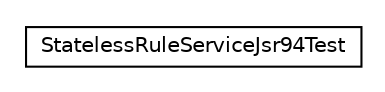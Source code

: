#!/usr/local/bin/dot
#
# Class diagram 
# Generated by UMLGraph version R5_6_6-8-g8d7759 (http://www.umlgraph.org/)
#

digraph G {
	edge [fontname="Helvetica",fontsize=10,labelfontname="Helvetica",labelfontsize=10];
	node [fontname="Helvetica",fontsize=10,shape=plaintext];
	nodesep=0.25;
	ranksep=0.5;
	// org.dayatang.rule.impl.StatelessRuleServiceJsr94Test
	c5309 [label=<<table title="org.dayatang.rule.impl.StatelessRuleServiceJsr94Test" border="0" cellborder="1" cellspacing="0" cellpadding="2" port="p" href="./StatelessRuleServiceJsr94Test.html">
		<tr><td><table border="0" cellspacing="0" cellpadding="1">
<tr><td align="center" balign="center"> StatelessRuleServiceJsr94Test </td></tr>
		</table></td></tr>
		</table>>, URL="./StatelessRuleServiceJsr94Test.html", fontname="Helvetica", fontcolor="black", fontsize=10.0];
}

